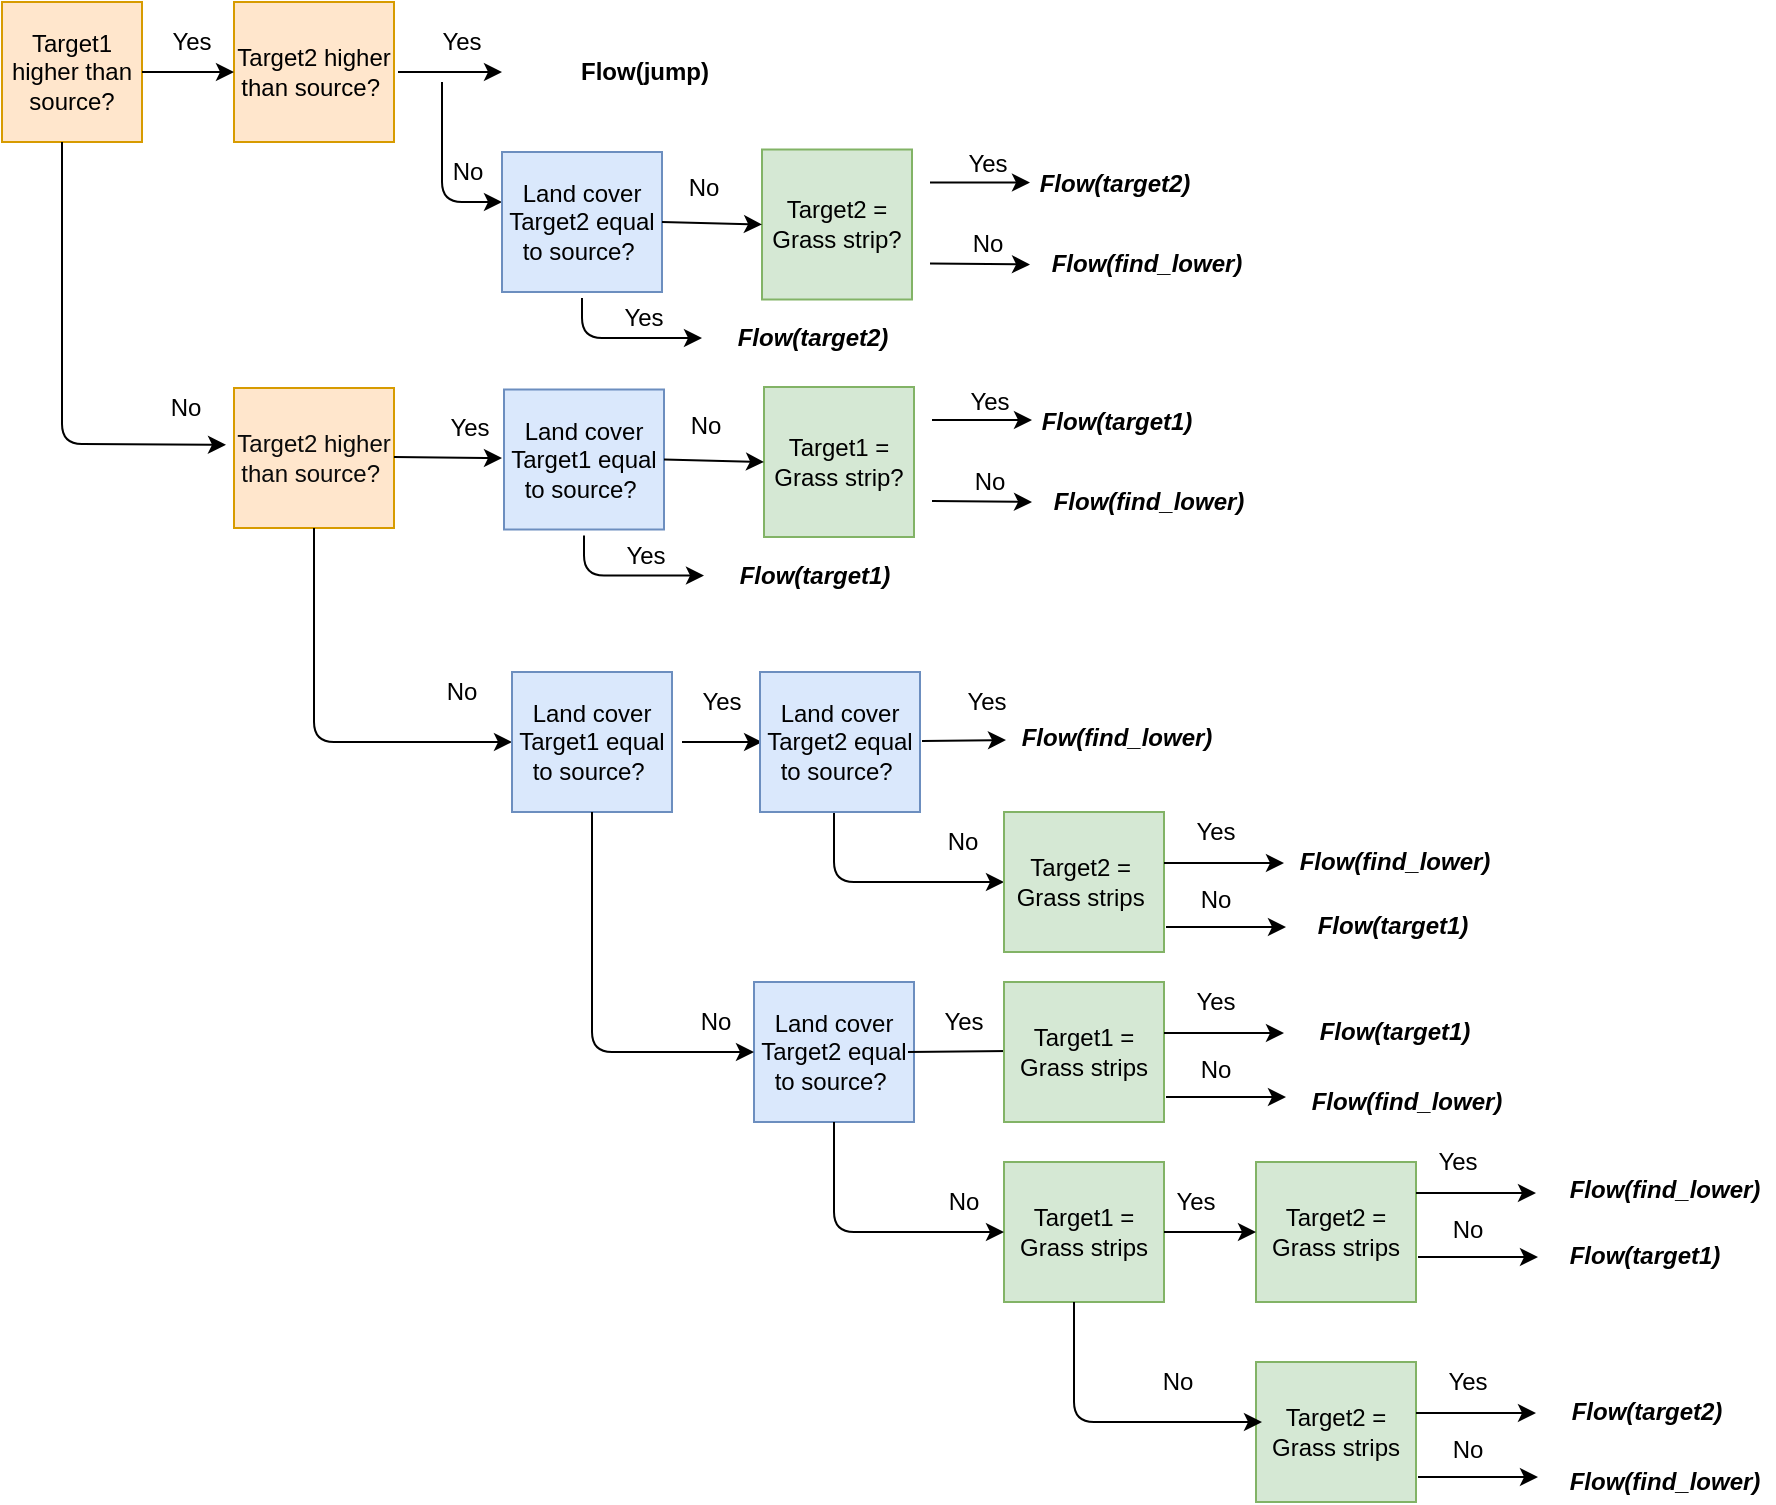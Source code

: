 <mxfile compressed="true" version="13.7.9" type="device"><diagram id="fTpSzGPobKrtzOGRni4h" name="Pagina-1"><mxGraphModel dx="1422" dy="822" grid="1" gridSize="10" guides="1" tooltips="1" connect="1" arrows="1" fold="1" page="1" pageScale="1" pageWidth="1169" pageHeight="827" math="0" shadow="0"><root><mxCell id="0"/><mxCell id="1" parent="0"/><mxCell id="B_VQn-hLNBDQDBYW_I-W-1" value="Target1 higher than source?" style="whiteSpace=wrap;html=1;aspect=fixed;fillColor=#ffe6cc;strokeColor=#d79b00;" parent="1" vertex="1"><mxGeometry x="70" y="60" width="70" height="70" as="geometry"/></mxCell><mxCell id="2bEYSkhximPENe9p-KY5-8" value="&lt;span style=&quot;color: rgb(0 , 0 , 0) ; font-family: &amp;#34;helvetica&amp;#34; ; font-size: 12px ; font-style: normal ; font-weight: 400 ; letter-spacing: normal ; text-indent: 0px ; text-transform: none ; word-spacing: 0px ; display: inline ; float: none&quot;&gt;Target2 higher than source?&amp;nbsp;&lt;/span&gt;" style="rounded=0;whiteSpace=wrap;html=1;align=center;fillColor=#ffe6cc;strokeColor=#d79b00;" parent="1" vertex="1"><mxGeometry x="186" y="60" width="80" height="70" as="geometry"/></mxCell><mxCell id="2bEYSkhximPENe9p-KY5-11" value="" style="endArrow=classic;html=1;entryX=0;entryY=0.5;entryDx=0;entryDy=0;align=left;verticalAlign=top;" parent="1" source="B_VQn-hLNBDQDBYW_I-W-1" target="2bEYSkhximPENe9p-KY5-8" edge="1"><mxGeometry width="50" height="50" relative="1" as="geometry"><mxPoint x="620" y="210" as="sourcePoint"/><mxPoint x="190" y="95" as="targetPoint"/><Array as="points"/></mxGeometry></mxCell><mxCell id="2bEYSkhximPENe9p-KY5-22" value="" style="endArrow=classic;html=1;align=left;verticalAlign=top;" parent="1" edge="1"><mxGeometry width="50" height="50" relative="1" as="geometry"><mxPoint x="268" y="95" as="sourcePoint"/><mxPoint x="320" y="95" as="targetPoint"/><Array as="points"/></mxGeometry></mxCell><mxCell id="2bEYSkhximPENe9p-KY5-25" value="Flow(target2)" style="text;html=1;align=center;verticalAlign=middle;resizable=0;points=[];autosize=1;fontStyle=3" parent="1" vertex="1"><mxGeometry x="581" y="141.25" width="90" height="20" as="geometry"/></mxCell><mxCell id="2bEYSkhximPENe9p-KY5-26" value="Flow(find_lower)" style="text;html=1;align=center;verticalAlign=middle;resizable=0;points=[];autosize=1;fontStyle=3" parent="1" vertex="1"><mxGeometry x="587" y="181.25" width="110" height="20" as="geometry"/></mxCell><mxCell id="2bEYSkhximPENe9p-KY5-30" value="" style="endArrow=classic;html=1;align=left;" parent="1" edge="1"><mxGeometry width="50" height="50" relative="1" as="geometry"><mxPoint x="290" y="100" as="sourcePoint"/><mxPoint x="320" y="160" as="targetPoint"/><Array as="points"><mxPoint x="290" y="160"/></Array></mxGeometry></mxCell><mxCell id="2bEYSkhximPENe9p-KY5-31" value="Flow(jump)" style="text;html=1;align=center;verticalAlign=middle;resizable=0;points=[];autosize=1;fontStyle=1" parent="1" vertex="1"><mxGeometry x="351" y="85" width="80" height="20" as="geometry"/></mxCell><mxCell id="2bEYSkhximPENe9p-KY5-33" value="&lt;span style=&quot;font-family: &amp;#34;helvetica&amp;#34; ; font-size: 12px ; font-style: normal ; font-weight: 400 ; letter-spacing: normal ; text-indent: 0px ; text-transform: none ; word-spacing: 0px ; display: inline ; float: none&quot;&gt;&lt;font color=&quot;#0a0a0a&quot;&gt;Target2 higher than source?&amp;nbsp;&lt;/font&gt;&lt;/span&gt;" style="rounded=0;whiteSpace=wrap;html=1;align=center;fillColor=#ffe6cc;strokeColor=#d79b00;" parent="1" vertex="1"><mxGeometry x="186" y="253" width="80" height="70" as="geometry"/></mxCell><mxCell id="2bEYSkhximPENe9p-KY5-36" value="Yes" style="text;html=1;strokeColor=none;fillColor=none;align=center;verticalAlign=middle;whiteSpace=wrap;rounded=0;" parent="1" vertex="1"><mxGeometry x="145" y="70" width="40" height="20" as="geometry"/></mxCell><mxCell id="2bEYSkhximPENe9p-KY5-37" value="Yes" style="text;html=1;strokeColor=none;fillColor=none;align=center;verticalAlign=middle;whiteSpace=wrap;rounded=0;" parent="1" vertex="1"><mxGeometry x="280" y="70" width="40" height="20" as="geometry"/></mxCell><mxCell id="2bEYSkhximPENe9p-KY5-38" value="No" style="text;html=1;strokeColor=none;fillColor=none;align=center;verticalAlign=middle;whiteSpace=wrap;rounded=0;" parent="1" vertex="1"><mxGeometry x="283" y="135" width="40" height="20" as="geometry"/></mxCell><mxCell id="2bEYSkhximPENe9p-KY5-39" value="Yes" style="text;html=1;strokeColor=none;fillColor=none;align=center;verticalAlign=middle;whiteSpace=wrap;rounded=0;" parent="1" vertex="1"><mxGeometry x="543" y="131.25" width="40" height="20" as="geometry"/></mxCell><mxCell id="2bEYSkhximPENe9p-KY5-40" value="" style="endArrow=classic;html=1;align=left;" parent="1" edge="1"><mxGeometry width="50" height="50" relative="1" as="geometry"><mxPoint x="534" y="150.25" as="sourcePoint"/><mxPoint x="584" y="150.25" as="targetPoint"/></mxGeometry></mxCell><mxCell id="2bEYSkhximPENe9p-KY5-41" value="No" style="text;html=1;strokeColor=none;fillColor=none;align=center;verticalAlign=middle;whiteSpace=wrap;rounded=0;" parent="1" vertex="1"><mxGeometry x="543" y="171.25" width="40" height="20" as="geometry"/></mxCell><mxCell id="2bEYSkhximPENe9p-KY5-42" value="" style="endArrow=classic;html=1;align=left;" parent="1" edge="1"><mxGeometry width="50" height="50" relative="1" as="geometry"><mxPoint x="534" y="190.75" as="sourcePoint"/><mxPoint x="584" y="191.25" as="targetPoint"/></mxGeometry></mxCell><mxCell id="2bEYSkhximPENe9p-KY5-43" value="" style="endArrow=classic;html=1;align=left;entryX=-0.05;entryY=0.406;entryDx=0;entryDy=0;entryPerimeter=0;" parent="1" target="2bEYSkhximPENe9p-KY5-33" edge="1"><mxGeometry width="50" height="50" relative="1" as="geometry"><mxPoint x="100" y="130" as="sourcePoint"/><mxPoint x="180" y="190" as="targetPoint"/><Array as="points"><mxPoint x="100" y="281"/></Array></mxGeometry></mxCell><mxCell id="2bEYSkhximPENe9p-KY5-44" value="No" style="text;html=1;strokeColor=none;fillColor=none;align=center;verticalAlign=middle;whiteSpace=wrap;rounded=0;" parent="1" vertex="1"><mxGeometry x="142" y="253" width="40" height="20" as="geometry"/></mxCell><mxCell id="2bEYSkhximPENe9p-KY5-47" value="" style="endArrow=classic;html=1;align=left;verticalAlign=top;" parent="1" edge="1"><mxGeometry width="50" height="50" relative="1" as="geometry"><mxPoint x="266" y="287.5" as="sourcePoint"/><mxPoint x="320" y="288" as="targetPoint"/><Array as="points"><mxPoint x="310" y="288"/></Array></mxGeometry></mxCell><mxCell id="2bEYSkhximPENe9p-KY5-50" value="" style="endArrow=classic;html=1;align=left;entryX=0;entryY=0.5;entryDx=0;entryDy=0;exitX=0.5;exitY=1;exitDx=0;exitDy=0;" parent="1" source="2bEYSkhximPENe9p-KY5-33" target="2bEYSkhximPENe9p-KY5-59" edge="1"><mxGeometry width="50" height="50" relative="1" as="geometry"><mxPoint x="263" y="336" as="sourcePoint"/><mxPoint x="342" y="446" as="targetPoint"/><Array as="points"><mxPoint x="226" y="430"/></Array></mxGeometry></mxCell><mxCell id="2bEYSkhximPENe9p-KY5-52" value="Yes" style="text;html=1;strokeColor=none;fillColor=none;align=center;verticalAlign=middle;whiteSpace=wrap;rounded=0;" parent="1" vertex="1"><mxGeometry x="284" y="263" width="40" height="20" as="geometry"/></mxCell><mxCell id="2bEYSkhximPENe9p-KY5-53" value="No" style="text;html=1;strokeColor=none;fillColor=none;align=center;verticalAlign=middle;whiteSpace=wrap;rounded=0;" parent="1" vertex="1"><mxGeometry x="280" y="395" width="40" height="20" as="geometry"/></mxCell><mxCell id="2bEYSkhximPENe9p-KY5-59" value="&lt;span style=&quot;color: rgb(0 , 0 , 0) ; font-family: &amp;#34;helvetica&amp;#34; ; font-size: 12px ; font-style: normal ; font-weight: 400 ; letter-spacing: normal ; text-indent: 0px ; text-transform: none ; word-spacing: 0px ; display: inline ; float: none&quot;&gt;Land cover Target1 equal to source?&amp;nbsp;&lt;/span&gt;" style="rounded=0;whiteSpace=wrap;html=1;align=center;fillColor=#dae8fc;strokeColor=#6c8ebf;" parent="1" vertex="1"><mxGeometry x="325" y="395" width="80" height="70" as="geometry"/></mxCell><mxCell id="2bEYSkhximPENe9p-KY5-64" value="" style="endArrow=classic;html=1;align=left;entryX=0;entryY=0.5;entryDx=0;entryDy=0;exitX=0.5;exitY=1;exitDx=0;exitDy=0;" parent="1" target="2bEYSkhximPENe9p-KY5-111" edge="1"><mxGeometry width="50" height="50" relative="1" as="geometry"><mxPoint x="486" y="465" as="sourcePoint"/><mxPoint x="443" y="525" as="targetPoint"/><Array as="points"><mxPoint x="486" y="500"/></Array></mxGeometry></mxCell><mxCell id="2bEYSkhximPENe9p-KY5-65" value="No" style="text;html=1;strokeColor=none;fillColor=none;align=center;verticalAlign=middle;whiteSpace=wrap;rounded=0;" parent="1" vertex="1"><mxGeometry x="407" y="560" width="40" height="20" as="geometry"/></mxCell><mxCell id="2bEYSkhximPENe9p-KY5-66" value="&lt;span style=&quot;color: rgb(0 , 0 , 0) ; font-family: &amp;#34;helvetica&amp;#34; ; font-size: 12px ; font-style: normal ; font-weight: 400 ; letter-spacing: normal ; text-indent: 0px ; text-transform: none ; word-spacing: 0px ; display: inline ; float: none&quot;&gt;Land cover Target2 equal to source?&amp;nbsp;&lt;/span&gt;" style="rounded=0;whiteSpace=wrap;html=1;align=center;fillColor=#dae8fc;strokeColor=#6c8ebf;" parent="1" vertex="1"><mxGeometry x="446" y="550" width="80" height="70" as="geometry"/></mxCell><mxCell id="2bEYSkhximPENe9p-KY5-67" value="" style="endArrow=classic;html=1;align=left;entryX=0.013;entryY=0.5;entryDx=0;entryDy=0;entryPerimeter=0;" parent="1" target="2bEYSkhximPENe9p-KY5-69" edge="1"><mxGeometry width="50" height="50" relative="1" as="geometry"><mxPoint x="410" y="430" as="sourcePoint"/><mxPoint x="446" y="430" as="targetPoint"/></mxGeometry></mxCell><mxCell id="2bEYSkhximPENe9p-KY5-69" value="&lt;span style=&quot;color: rgb(0 , 0 , 0) ; font-family: &amp;#34;helvetica&amp;#34; ; font-size: 12px ; font-style: normal ; font-weight: 400 ; letter-spacing: normal ; text-indent: 0px ; text-transform: none ; word-spacing: 0px ; display: inline ; float: none&quot;&gt;Land cover Target2 equal to source?&amp;nbsp;&lt;/span&gt;" style="rounded=0;whiteSpace=wrap;html=1;align=center;fillColor=#dae8fc;strokeColor=#6c8ebf;" parent="1" vertex="1"><mxGeometry x="449" y="395" width="80" height="70" as="geometry"/></mxCell><mxCell id="2bEYSkhximPENe9p-KY5-70" value="" style="endArrow=classic;html=1;align=left;entryX=-0.01;entryY=0.45;entryDx=0;entryDy=0;entryPerimeter=0;" parent="1" edge="1"><mxGeometry width="50" height="50" relative="1" as="geometry"><mxPoint x="530" y="429.5" as="sourcePoint"/><mxPoint x="572" y="429" as="targetPoint"/></mxGeometry></mxCell><mxCell id="2bEYSkhximPENe9p-KY5-72" value="Yes" style="text;html=1;strokeColor=none;fillColor=none;align=center;verticalAlign=middle;whiteSpace=wrap;rounded=0;" parent="1" vertex="1"><mxGeometry x="410" y="400" width="40" height="20" as="geometry"/></mxCell><mxCell id="2bEYSkhximPENe9p-KY5-73" value="Yes" style="text;html=1;strokeColor=none;fillColor=none;align=center;verticalAlign=middle;whiteSpace=wrap;rounded=0;" parent="1" vertex="1"><mxGeometry x="541" y="400" width="43" height="20" as="geometry"/></mxCell><mxCell id="2bEYSkhximPENe9p-KY5-78" value="&lt;span style=&quot;color: rgb(0 , 0 , 0) ; font-family: &amp;#34;helvetica&amp;#34; ; font-size: 12px ; font-style: normal ; font-weight: 400 ; letter-spacing: normal ; text-indent: 0px ; text-transform: none ; word-spacing: 0px ; display: inline ; float: none&quot;&gt;Target1 = Grass strips&lt;/span&gt;" style="rounded=0;whiteSpace=wrap;html=1;align=center;fillColor=#d5e8d4;strokeColor=#82b366;" parent="1" vertex="1"><mxGeometry x="571" y="640" width="80" height="70" as="geometry"/></mxCell><mxCell id="2bEYSkhximPENe9p-KY5-82" value="&lt;span style=&quot;color: rgb(0 , 0 , 0) ; font-family: &amp;#34;helvetica&amp;#34; ; font-size: 12px ; font-style: normal ; font-weight: 400 ; letter-spacing: normal ; text-indent: 0px ; text-transform: none ; word-spacing: 0px ; display: inline ; float: none&quot;&gt;Target2 = Grass strips&lt;/span&gt;" style="rounded=0;whiteSpace=wrap;html=1;align=center;fillColor=#d5e8d4;strokeColor=#82b366;" parent="1" vertex="1"><mxGeometry x="697" y="640" width="80" height="70" as="geometry"/></mxCell><mxCell id="2bEYSkhximPENe9p-KY5-84" value="" style="endArrow=classic;html=1;align=left;" parent="1" edge="1"><mxGeometry width="50" height="50" relative="1" as="geometry"><mxPoint x="523" y="585" as="sourcePoint"/><mxPoint x="580" y="584.5" as="targetPoint"/></mxGeometry></mxCell><mxCell id="2bEYSkhximPENe9p-KY5-85" value="" style="endArrow=classic;html=1;align=left;entryX=0;entryY=0.5;entryDx=0;entryDy=0;exitX=1;exitY=0.5;exitDx=0;exitDy=0;" parent="1" source="2bEYSkhximPENe9p-KY5-78" target="2bEYSkhximPENe9p-KY5-82" edge="1"><mxGeometry width="50" height="50" relative="1" as="geometry"><mxPoint x="637" y="675" as="sourcePoint"/><mxPoint x="551" y="684.5" as="targetPoint"/></mxGeometry></mxCell><mxCell id="2bEYSkhximPENe9p-KY5-86" value="" style="endArrow=classic;html=1;align=left;entryX=0;entryY=0.5;entryDx=0;entryDy=0;" parent="1" edge="1"><mxGeometry width="50" height="50" relative="1" as="geometry"><mxPoint x="777" y="655.5" as="sourcePoint"/><mxPoint x="837" y="655.5" as="targetPoint"/></mxGeometry></mxCell><mxCell id="2bEYSkhximPENe9p-KY5-89" value="" style="endArrow=classic;html=1;align=left;entryX=0;entryY=0.5;entryDx=0;entryDy=0;" parent="1" edge="1"><mxGeometry width="50" height="50" relative="1" as="geometry"><mxPoint x="778" y="687.5" as="sourcePoint"/><mxPoint x="838" y="687.5" as="targetPoint"/></mxGeometry></mxCell><mxCell id="2bEYSkhximPENe9p-KY5-90" value="Flow(target1)" style="text;html=1;align=center;verticalAlign=middle;resizable=0;points=[];autosize=1;fontStyle=3" parent="1" vertex="1"><mxGeometry x="846" y="677" width="90" height="20" as="geometry"/></mxCell><mxCell id="2bEYSkhximPENe9p-KY5-91" value="Yes" style="text;html=1;strokeColor=none;fillColor=none;align=center;verticalAlign=middle;whiteSpace=wrap;rounded=0;" parent="1" vertex="1"><mxGeometry x="531" y="560" width="40" height="20" as="geometry"/></mxCell><mxCell id="2bEYSkhximPENe9p-KY5-92" value="Yes" style="text;html=1;strokeColor=none;fillColor=none;align=center;verticalAlign=middle;whiteSpace=wrap;rounded=0;" parent="1" vertex="1"><mxGeometry x="647" y="650" width="40" height="20" as="geometry"/></mxCell><mxCell id="2bEYSkhximPENe9p-KY5-93" value="Yes" style="text;html=1;strokeColor=none;fillColor=none;align=center;verticalAlign=middle;whiteSpace=wrap;rounded=0;" parent="1" vertex="1"><mxGeometry x="778" y="630" width="40" height="20" as="geometry"/></mxCell><mxCell id="2bEYSkhximPENe9p-KY5-94" value="No" style="text;html=1;strokeColor=none;fillColor=none;align=center;verticalAlign=middle;whiteSpace=wrap;rounded=0;" parent="1" vertex="1"><mxGeometry x="783" y="664" width="40" height="20" as="geometry"/></mxCell><mxCell id="2bEYSkhximPENe9p-KY5-95" value="&lt;span style=&quot;color: rgb(0 , 0 , 0) ; font-family: &amp;#34;helvetica&amp;#34; ; font-size: 12px ; font-style: normal ; font-weight: 400 ; letter-spacing: normal ; text-indent: 0px ; text-transform: none ; word-spacing: 0px ; display: inline ; float: none&quot;&gt;Target2 = Grass strips&lt;/span&gt;" style="rounded=0;whiteSpace=wrap;html=1;align=center;fillColor=#d5e8d4;strokeColor=#82b366;" parent="1" vertex="1"><mxGeometry x="697" y="740" width="80" height="70" as="geometry"/></mxCell><mxCell id="2bEYSkhximPENe9p-KY5-96" value="" style="endArrow=classic;html=1;align=left;" parent="1" edge="1"><mxGeometry width="50" height="50" relative="1" as="geometry"><mxPoint x="606" y="710" as="sourcePoint"/><mxPoint x="700" y="770" as="targetPoint"/><Array as="points"><mxPoint x="606" y="770"/></Array></mxGeometry></mxCell><mxCell id="2bEYSkhximPENe9p-KY5-97" value="" style="endArrow=classic;html=1;align=left;entryX=0;entryY=0.5;entryDx=0;entryDy=0;" parent="1" edge="1"><mxGeometry width="50" height="50" relative="1" as="geometry"><mxPoint x="777" y="765.5" as="sourcePoint"/><mxPoint x="837" y="765.5" as="targetPoint"/></mxGeometry></mxCell><mxCell id="2bEYSkhximPENe9p-KY5-98" value="Flow(target2)" style="text;html=1;align=center;verticalAlign=middle;resizable=0;points=[];autosize=1;fontStyle=3" parent="1" vertex="1"><mxGeometry x="847" y="755" width="90" height="20" as="geometry"/></mxCell><mxCell id="2bEYSkhximPENe9p-KY5-99" value="" style="endArrow=classic;html=1;align=left;entryX=0;entryY=0.5;entryDx=0;entryDy=0;" parent="1" edge="1"><mxGeometry width="50" height="50" relative="1" as="geometry"><mxPoint x="778" y="797.5" as="sourcePoint"/><mxPoint x="838" y="797.5" as="targetPoint"/></mxGeometry></mxCell><mxCell id="2bEYSkhximPENe9p-KY5-101" value="Yes" style="text;html=1;strokeColor=none;fillColor=none;align=center;verticalAlign=middle;whiteSpace=wrap;rounded=0;" parent="1" vertex="1"><mxGeometry x="783" y="740" width="40" height="20" as="geometry"/></mxCell><mxCell id="2bEYSkhximPENe9p-KY5-102" value="No" style="text;html=1;strokeColor=none;fillColor=none;align=center;verticalAlign=middle;whiteSpace=wrap;rounded=0;" parent="1" vertex="1"><mxGeometry x="783" y="774" width="40" height="20" as="geometry"/></mxCell><mxCell id="2bEYSkhximPENe9p-KY5-103" value="&lt;span style=&quot;color: rgb(0 , 0 , 0) ; font-family: &amp;#34;helvetica&amp;#34; ; font-size: 12px ; font-style: normal ; font-weight: 400 ; letter-spacing: normal ; text-indent: 0px ; text-transform: none ; word-spacing: 0px ; display: inline ; float: none&quot;&gt;Target1 = Grass strips&lt;/span&gt;" style="rounded=0;whiteSpace=wrap;html=1;align=center;fillColor=#d5e8d4;strokeColor=#82b366;" parent="1" vertex="1"><mxGeometry x="571" y="550" width="80" height="70" as="geometry"/></mxCell><mxCell id="2bEYSkhximPENe9p-KY5-104" value="" style="endArrow=classic;html=1;align=left;exitX=0.5;exitY=1;exitDx=0;exitDy=0;entryX=0;entryY=0.5;entryDx=0;entryDy=0;" parent="1" source="2bEYSkhximPENe9p-KY5-66" target="2bEYSkhximPENe9p-KY5-78" edge="1"><mxGeometry width="50" height="50" relative="1" as="geometry"><mxPoint x="497" y="697" as="sourcePoint"/><mxPoint x="597" y="757" as="targetPoint"/><Array as="points"><mxPoint x="486" y="675"/></Array></mxGeometry></mxCell><mxCell id="2bEYSkhximPENe9p-KY5-105" value="" style="endArrow=classic;html=1;align=left;entryX=0;entryY=0.5;entryDx=0;entryDy=0;" parent="1" edge="1"><mxGeometry width="50" height="50" relative="1" as="geometry"><mxPoint x="651" y="575.5" as="sourcePoint"/><mxPoint x="711" y="575.5" as="targetPoint"/></mxGeometry></mxCell><mxCell id="2bEYSkhximPENe9p-KY5-106" value="Flow(target1)" style="text;html=1;align=center;verticalAlign=middle;resizable=0;points=[];autosize=1;fontStyle=3" parent="1" vertex="1"><mxGeometry x="721" y="565" width="90" height="20" as="geometry"/></mxCell><mxCell id="2bEYSkhximPENe9p-KY5-107" value="" style="endArrow=classic;html=1;align=left;entryX=0;entryY=0.5;entryDx=0;entryDy=0;" parent="1" edge="1"><mxGeometry width="50" height="50" relative="1" as="geometry"><mxPoint x="652" y="607.5" as="sourcePoint"/><mxPoint x="712" y="607.5" as="targetPoint"/></mxGeometry></mxCell><mxCell id="2bEYSkhximPENe9p-KY5-109" value="Yes" style="text;html=1;strokeColor=none;fillColor=none;align=center;verticalAlign=middle;whiteSpace=wrap;rounded=0;" parent="1" vertex="1"><mxGeometry x="657" y="550" width="40" height="20" as="geometry"/></mxCell><mxCell id="2bEYSkhximPENe9p-KY5-110" value="No" style="text;html=1;strokeColor=none;fillColor=none;align=center;verticalAlign=middle;whiteSpace=wrap;rounded=0;" parent="1" vertex="1"><mxGeometry x="657" y="584" width="40" height="20" as="geometry"/></mxCell><mxCell id="2bEYSkhximPENe9p-KY5-111" value="&lt;span style=&quot;color: rgb(0 , 0 , 0) ; font-family: &amp;#34;helvetica&amp;#34; ; font-size: 12px ; font-style: normal ; font-weight: 400 ; letter-spacing: normal ; text-indent: 0px ; text-transform: none ; word-spacing: 0px ; display: inline ; float: none&quot;&gt;Target2 =&amp;nbsp; &lt;span style=&quot;font-family: &amp;#34;helvetica&amp;#34;&quot;&gt;Grass strips&lt;/span&gt;&amp;nbsp;&lt;/span&gt;" style="rounded=0;whiteSpace=wrap;html=1;align=center;fillColor=#d5e8d4;strokeColor=#82b366;" parent="1" vertex="1"><mxGeometry x="571" y="465" width="80" height="70" as="geometry"/></mxCell><mxCell id="2bEYSkhximPENe9p-KY5-113" value="" style="endArrow=classic;html=1;align=left;entryX=0;entryY=0.5;entryDx=0;entryDy=0;" parent="1" edge="1"><mxGeometry width="50" height="50" relative="1" as="geometry"><mxPoint x="651" y="490.5" as="sourcePoint"/><mxPoint x="711" y="490.5" as="targetPoint"/></mxGeometry></mxCell><mxCell id="2bEYSkhximPENe9p-KY5-114" value="Flow(find_lower)" style="text;html=1;align=center;verticalAlign=middle;resizable=0;points=[];autosize=1;fontStyle=3" parent="1" vertex="1"><mxGeometry x="711" y="480" width="110" height="20" as="geometry"/></mxCell><mxCell id="2bEYSkhximPENe9p-KY5-115" value="" style="endArrow=classic;html=1;align=left;entryX=0;entryY=0.5;entryDx=0;entryDy=0;" parent="1" edge="1"><mxGeometry width="50" height="50" relative="1" as="geometry"><mxPoint x="652" y="522.5" as="sourcePoint"/><mxPoint x="712" y="522.5" as="targetPoint"/></mxGeometry></mxCell><mxCell id="2bEYSkhximPENe9p-KY5-116" value="Flow(target1)" style="text;html=1;align=center;verticalAlign=middle;resizable=0;points=[];autosize=1;fontStyle=3" parent="1" vertex="1"><mxGeometry x="720" y="512" width="90" height="20" as="geometry"/></mxCell><mxCell id="2bEYSkhximPENe9p-KY5-117" value="Yes" style="text;html=1;strokeColor=none;fillColor=none;align=center;verticalAlign=middle;whiteSpace=wrap;rounded=0;" parent="1" vertex="1"><mxGeometry x="657" y="465" width="40" height="20" as="geometry"/></mxCell><mxCell id="2bEYSkhximPENe9p-KY5-118" value="No" style="text;html=1;strokeColor=none;fillColor=none;align=center;verticalAlign=middle;whiteSpace=wrap;rounded=0;" parent="1" vertex="1"><mxGeometry x="657" y="499" width="40" height="20" as="geometry"/></mxCell><mxCell id="2bEYSkhximPENe9p-KY5-120" value="" style="endArrow=classic;html=1;align=left;entryX=0;entryY=0.5;entryDx=0;entryDy=0;exitX=0.5;exitY=1;exitDx=0;exitDy=0;" parent="1" source="2bEYSkhximPENe9p-KY5-59" target="2bEYSkhximPENe9p-KY5-66" edge="1"><mxGeometry width="50" height="50" relative="1" as="geometry"><mxPoint x="273" y="350" as="sourcePoint"/><mxPoint x="335" y="440" as="targetPoint"/><Array as="points"><mxPoint x="365" y="585"/></Array></mxGeometry></mxCell><mxCell id="2bEYSkhximPENe9p-KY5-121" value="No" style="text;html=1;strokeColor=none;fillColor=none;align=center;verticalAlign=middle;whiteSpace=wrap;rounded=0;" parent="1" vertex="1"><mxGeometry x="529" y="470" width="43" height="20" as="geometry"/></mxCell><mxCell id="2bEYSkhximPENe9p-KY5-122" value="No" style="text;html=1;strokeColor=none;fillColor=none;align=center;verticalAlign=middle;whiteSpace=wrap;rounded=0;" parent="1" vertex="1"><mxGeometry x="531" y="650" width="40" height="20" as="geometry"/></mxCell><mxCell id="2bEYSkhximPENe9p-KY5-147" value="No" style="text;html=1;strokeColor=none;fillColor=none;align=center;verticalAlign=middle;whiteSpace=wrap;rounded=0;" parent="1" vertex="1"><mxGeometry x="638" y="740" width="40" height="20" as="geometry"/></mxCell><mxCell id="4ZX2JKuuaEtMHnyxil4J-2" value="Target2 = Grass strip?" style="whiteSpace=wrap;html=1;aspect=fixed;fillColor=#d5e8d4;strokeColor=#82b366;" parent="1" vertex="1"><mxGeometry x="450" y="133.75" width="75" height="75" as="geometry"/></mxCell><mxCell id="4ZX2JKuuaEtMHnyxil4J-3" value="&lt;span style=&quot;color: rgb(0 , 0 , 0) ; font-family: &amp;#34;helvetica&amp;#34; ; font-size: 12px ; font-style: normal ; font-weight: 400 ; letter-spacing: normal ; text-indent: 0px ; text-transform: none ; word-spacing: 0px ; display: inline ; float: none&quot;&gt;Land cover Target2 equal to source?&amp;nbsp;&lt;/span&gt;" style="rounded=0;whiteSpace=wrap;html=1;align=center;fillColor=#dae8fc;strokeColor=#6c8ebf;" parent="1" vertex="1"><mxGeometry x="320" y="135" width="80" height="70" as="geometry"/></mxCell><mxCell id="4ZX2JKuuaEtMHnyxil4J-8" value="" style="endArrow=classic;html=1;align=left;verticalAlign=top;entryX=0;entryY=0.5;entryDx=0;entryDy=0;exitX=1;exitY=0.5;exitDx=0;exitDy=0;" parent="1" source="4ZX2JKuuaEtMHnyxil4J-3" target="4ZX2JKuuaEtMHnyxil4J-2" edge="1"><mxGeometry width="50" height="50" relative="1" as="geometry"><mxPoint x="278" y="105" as="sourcePoint"/><mxPoint x="330" y="105" as="targetPoint"/><Array as="points"/></mxGeometry></mxCell><mxCell id="4ZX2JKuuaEtMHnyxil4J-9" value="No" style="text;html=1;strokeColor=none;fillColor=none;align=center;verticalAlign=middle;whiteSpace=wrap;rounded=0;" parent="1" vertex="1"><mxGeometry x="401" y="143.25" width="40" height="20" as="geometry"/></mxCell><mxCell id="4ZX2JKuuaEtMHnyxil4J-10" value="Flow(find_lower)" style="text;html=1;align=center;verticalAlign=middle;resizable=0;points=[];autosize=1;fontStyle=3" parent="1" vertex="1"><mxGeometry x="572" y="418" width="110" height="20" as="geometry"/></mxCell><mxCell id="4ZX2JKuuaEtMHnyxil4J-12" value="Flow(find_lower)" style="text;html=1;align=center;verticalAlign=middle;resizable=0;points=[];autosize=1;fontStyle=3" parent="1" vertex="1"><mxGeometry x="717" y="600" width="110" height="20" as="geometry"/></mxCell><mxCell id="4ZX2JKuuaEtMHnyxil4J-13" value="Flow(find_lower)" style="text;html=1;align=center;verticalAlign=middle;resizable=0;points=[];autosize=1;fontStyle=3" parent="1" vertex="1"><mxGeometry x="846" y="644" width="110" height="20" as="geometry"/></mxCell><mxCell id="4ZX2JKuuaEtMHnyxil4J-14" value="Flow(find_lower)" style="text;html=1;align=center;verticalAlign=middle;resizable=0;points=[];autosize=1;fontStyle=3" parent="1" vertex="1"><mxGeometry x="846" y="790" width="110" height="20" as="geometry"/></mxCell><mxCell id="4ZX2JKuuaEtMHnyxil4J-15" value="" style="endArrow=classic;html=1;align=left;" parent="1" edge="1"><mxGeometry width="50" height="50" relative="1" as="geometry"><mxPoint x="360" y="208" as="sourcePoint"/><mxPoint x="420" y="228" as="targetPoint"/><Array as="points"><mxPoint x="360" y="228"/></Array></mxGeometry></mxCell><mxCell id="4ZX2JKuuaEtMHnyxil4J-16" value="Yes" style="text;html=1;strokeColor=none;fillColor=none;align=center;verticalAlign=middle;whiteSpace=wrap;rounded=0;" parent="1" vertex="1"><mxGeometry x="371" y="208" width="40" height="20" as="geometry"/></mxCell><mxCell id="4ZX2JKuuaEtMHnyxil4J-20" value="Flow(target2)" style="text;html=1;align=center;verticalAlign=middle;resizable=0;points=[];autosize=1;fontStyle=3" parent="1" vertex="1"><mxGeometry x="430" y="218" width="90" height="20" as="geometry"/></mxCell><mxCell id="4ZX2JKuuaEtMHnyxil4J-21" value="Flow(target1)" style="text;html=1;align=center;verticalAlign=middle;resizable=0;points=[];autosize=1;fontStyle=3" parent="1" vertex="1"><mxGeometry x="582" y="260" width="90" height="20" as="geometry"/></mxCell><mxCell id="4ZX2JKuuaEtMHnyxil4J-22" value="Flow(find_lower)" style="text;html=1;align=center;verticalAlign=middle;resizable=0;points=[];autosize=1;fontStyle=3" parent="1" vertex="1"><mxGeometry x="588" y="300" width="110" height="20" as="geometry"/></mxCell><mxCell id="4ZX2JKuuaEtMHnyxil4J-23" value="Yes" style="text;html=1;strokeColor=none;fillColor=none;align=center;verticalAlign=middle;whiteSpace=wrap;rounded=0;" parent="1" vertex="1"><mxGeometry x="544" y="250" width="40" height="20" as="geometry"/></mxCell><mxCell id="4ZX2JKuuaEtMHnyxil4J-24" value="" style="endArrow=classic;html=1;align=left;" parent="1" edge="1"><mxGeometry width="50" height="50" relative="1" as="geometry"><mxPoint x="535" y="269" as="sourcePoint"/><mxPoint x="585" y="269" as="targetPoint"/></mxGeometry></mxCell><mxCell id="4ZX2JKuuaEtMHnyxil4J-25" value="No" style="text;html=1;strokeColor=none;fillColor=none;align=center;verticalAlign=middle;whiteSpace=wrap;rounded=0;" parent="1" vertex="1"><mxGeometry x="544" y="290" width="40" height="20" as="geometry"/></mxCell><mxCell id="4ZX2JKuuaEtMHnyxil4J-26" value="" style="endArrow=classic;html=1;align=left;" parent="1" edge="1"><mxGeometry width="50" height="50" relative="1" as="geometry"><mxPoint x="535" y="309.5" as="sourcePoint"/><mxPoint x="585" y="310" as="targetPoint"/></mxGeometry></mxCell><mxCell id="4ZX2JKuuaEtMHnyxil4J-27" value="Target1 = Grass strip?" style="whiteSpace=wrap;html=1;aspect=fixed;fillColor=#d5e8d4;strokeColor=#82b366;" parent="1" vertex="1"><mxGeometry x="451" y="252.5" width="75" height="75" as="geometry"/></mxCell><mxCell id="4ZX2JKuuaEtMHnyxil4J-28" value="&lt;span style=&quot;color: rgb(0 , 0 , 0) ; font-family: &amp;#34;helvetica&amp;#34; ; font-size: 12px ; font-style: normal ; font-weight: 400 ; letter-spacing: normal ; text-indent: 0px ; text-transform: none ; word-spacing: 0px ; display: inline ; float: none&quot;&gt;Land cover Target1 equal to source?&amp;nbsp;&lt;/span&gt;" style="rounded=0;whiteSpace=wrap;html=1;align=center;fillColor=#dae8fc;strokeColor=#6c8ebf;" parent="1" vertex="1"><mxGeometry x="321" y="253.75" width="80" height="70" as="geometry"/></mxCell><mxCell id="4ZX2JKuuaEtMHnyxil4J-29" value="" style="endArrow=classic;html=1;align=left;verticalAlign=top;entryX=0;entryY=0.5;entryDx=0;entryDy=0;exitX=1;exitY=0.5;exitDx=0;exitDy=0;" parent="1" source="4ZX2JKuuaEtMHnyxil4J-28" target="4ZX2JKuuaEtMHnyxil4J-27" edge="1"><mxGeometry width="50" height="50" relative="1" as="geometry"><mxPoint x="279" y="223.75" as="sourcePoint"/><mxPoint x="331" y="223.75" as="targetPoint"/><Array as="points"/></mxGeometry></mxCell><mxCell id="4ZX2JKuuaEtMHnyxil4J-30" value="No" style="text;html=1;strokeColor=none;fillColor=none;align=center;verticalAlign=middle;whiteSpace=wrap;rounded=0;" parent="1" vertex="1"><mxGeometry x="402" y="262" width="40" height="20" as="geometry"/></mxCell><mxCell id="4ZX2JKuuaEtMHnyxil4J-31" value="" style="endArrow=classic;html=1;align=left;" parent="1" edge="1"><mxGeometry width="50" height="50" relative="1" as="geometry"><mxPoint x="361" y="326.75" as="sourcePoint"/><mxPoint x="421" y="346.75" as="targetPoint"/><Array as="points"><mxPoint x="361" y="346.75"/></Array></mxGeometry></mxCell><mxCell id="4ZX2JKuuaEtMHnyxil4J-32" value="Yes" style="text;html=1;strokeColor=none;fillColor=none;align=center;verticalAlign=middle;whiteSpace=wrap;rounded=0;" parent="1" vertex="1"><mxGeometry x="372" y="326.75" width="40" height="20" as="geometry"/></mxCell><mxCell id="4ZX2JKuuaEtMHnyxil4J-33" value="Flow(target1)" style="text;html=1;align=center;verticalAlign=middle;resizable=0;points=[];autosize=1;fontStyle=3" parent="1" vertex="1"><mxGeometry x="431" y="336.75" width="90" height="20" as="geometry"/></mxCell></root></mxGraphModel></diagram></mxfile>